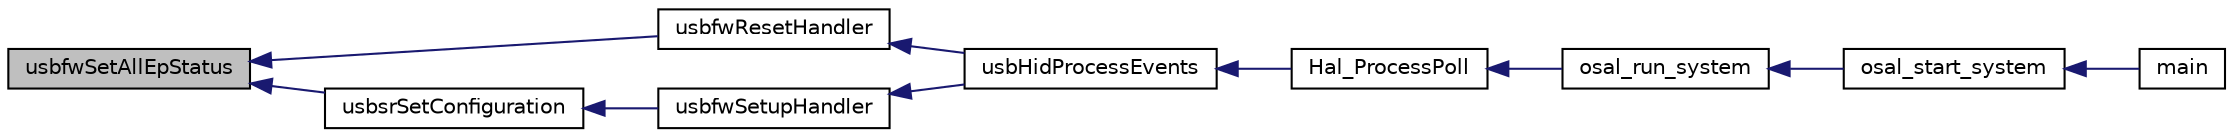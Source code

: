 digraph "usbfwSetAllEpStatus"
{
  edge [fontname="Helvetica",fontsize="10",labelfontname="Helvetica",labelfontsize="10"];
  node [fontname="Helvetica",fontsize="10",shape=record];
  rankdir="LR";
  Node1 [label="usbfwSetAllEpStatus",height=0.2,width=0.4,color="black", fillcolor="grey75", style="filled" fontcolor="black"];
  Node1 -> Node2 [dir="back",color="midnightblue",fontsize="10",style="solid",fontname="Helvetica"];
  Node2 [label="usbfwResetHandler",height=0.2,width=0.4,color="black", fillcolor="white", style="filled",URL="$group__module__usb__framework.html#ga6939e5e82d841e8593184d3fc372d895",tooltip="Handles USB reset signalling. "];
  Node2 -> Node3 [dir="back",color="midnightblue",fontsize="10",style="solid",fontname="Helvetica"];
  Node3 [label="usbHidProcessEvents",height=0.2,width=0.4,color="black", fillcolor="white", style="filled",URL="$usb__hid_8h.html#a9a1804712272bfd3901ac9a60338e878"];
  Node3 -> Node4 [dir="back",color="midnightblue",fontsize="10",style="solid",fontname="Helvetica"];
  Node4 [label="Hal_ProcessPoll",height=0.2,width=0.4,color="black", fillcolor="white", style="filled",URL="$target_2_c_c2541_a_r_c_2hal__drivers_8h.html#a2162ec829720c485ca769daa276a5f2e"];
  Node4 -> Node5 [dir="back",color="midnightblue",fontsize="10",style="solid",fontname="Helvetica"];
  Node5 [label="osal_run_system",height=0.2,width=0.4,color="black", fillcolor="white", style="filled",URL="$_o_s_a_l_8h.html#a82425dadb026a04ec77d236d280323c3"];
  Node5 -> Node6 [dir="back",color="midnightblue",fontsize="10",style="solid",fontname="Helvetica"];
  Node6 [label="osal_start_system",height=0.2,width=0.4,color="black", fillcolor="white", style="filled",URL="$_o_s_a_l_8h.html#aae899a0a7f8861e6ef60abcebfca1f3f"];
  Node6 -> Node7 [dir="back",color="midnightblue",fontsize="10",style="solid",fontname="Helvetica"];
  Node7 [label="main",height=0.2,width=0.4,color="black", fillcolor="white", style="filled",URL="$_b_l_e___bridge___main_8c.html#a840291bc02cba5474a4cb46a9b9566fe"];
  Node1 -> Node8 [dir="back",color="midnightblue",fontsize="10",style="solid",fontname="Helvetica"];
  Node8 [label="usbsrSetConfiguration",height=0.2,width=0.4,color="black", fillcolor="white", style="filled",URL="$group__module__usb__standard__requests.html#gaf8ebcfe6a05f0875c55489d20c7e6fe9",tooltip="Processes the SET_CONFIGURATION request (sets the device configuration) "];
  Node8 -> Node9 [dir="back",color="midnightblue",fontsize="10",style="solid",fontname="Helvetica"];
  Node9 [label="usbfwSetupHandler",height=0.2,width=0.4,color="black", fillcolor="white", style="filled",URL="$group__module__usb__framework.html#gae52e7cdc318b2ea8e2a13503843a3858",tooltip="USB Setup Handler. "];
  Node9 -> Node3 [dir="back",color="midnightblue",fontsize="10",style="solid",fontname="Helvetica"];
}
